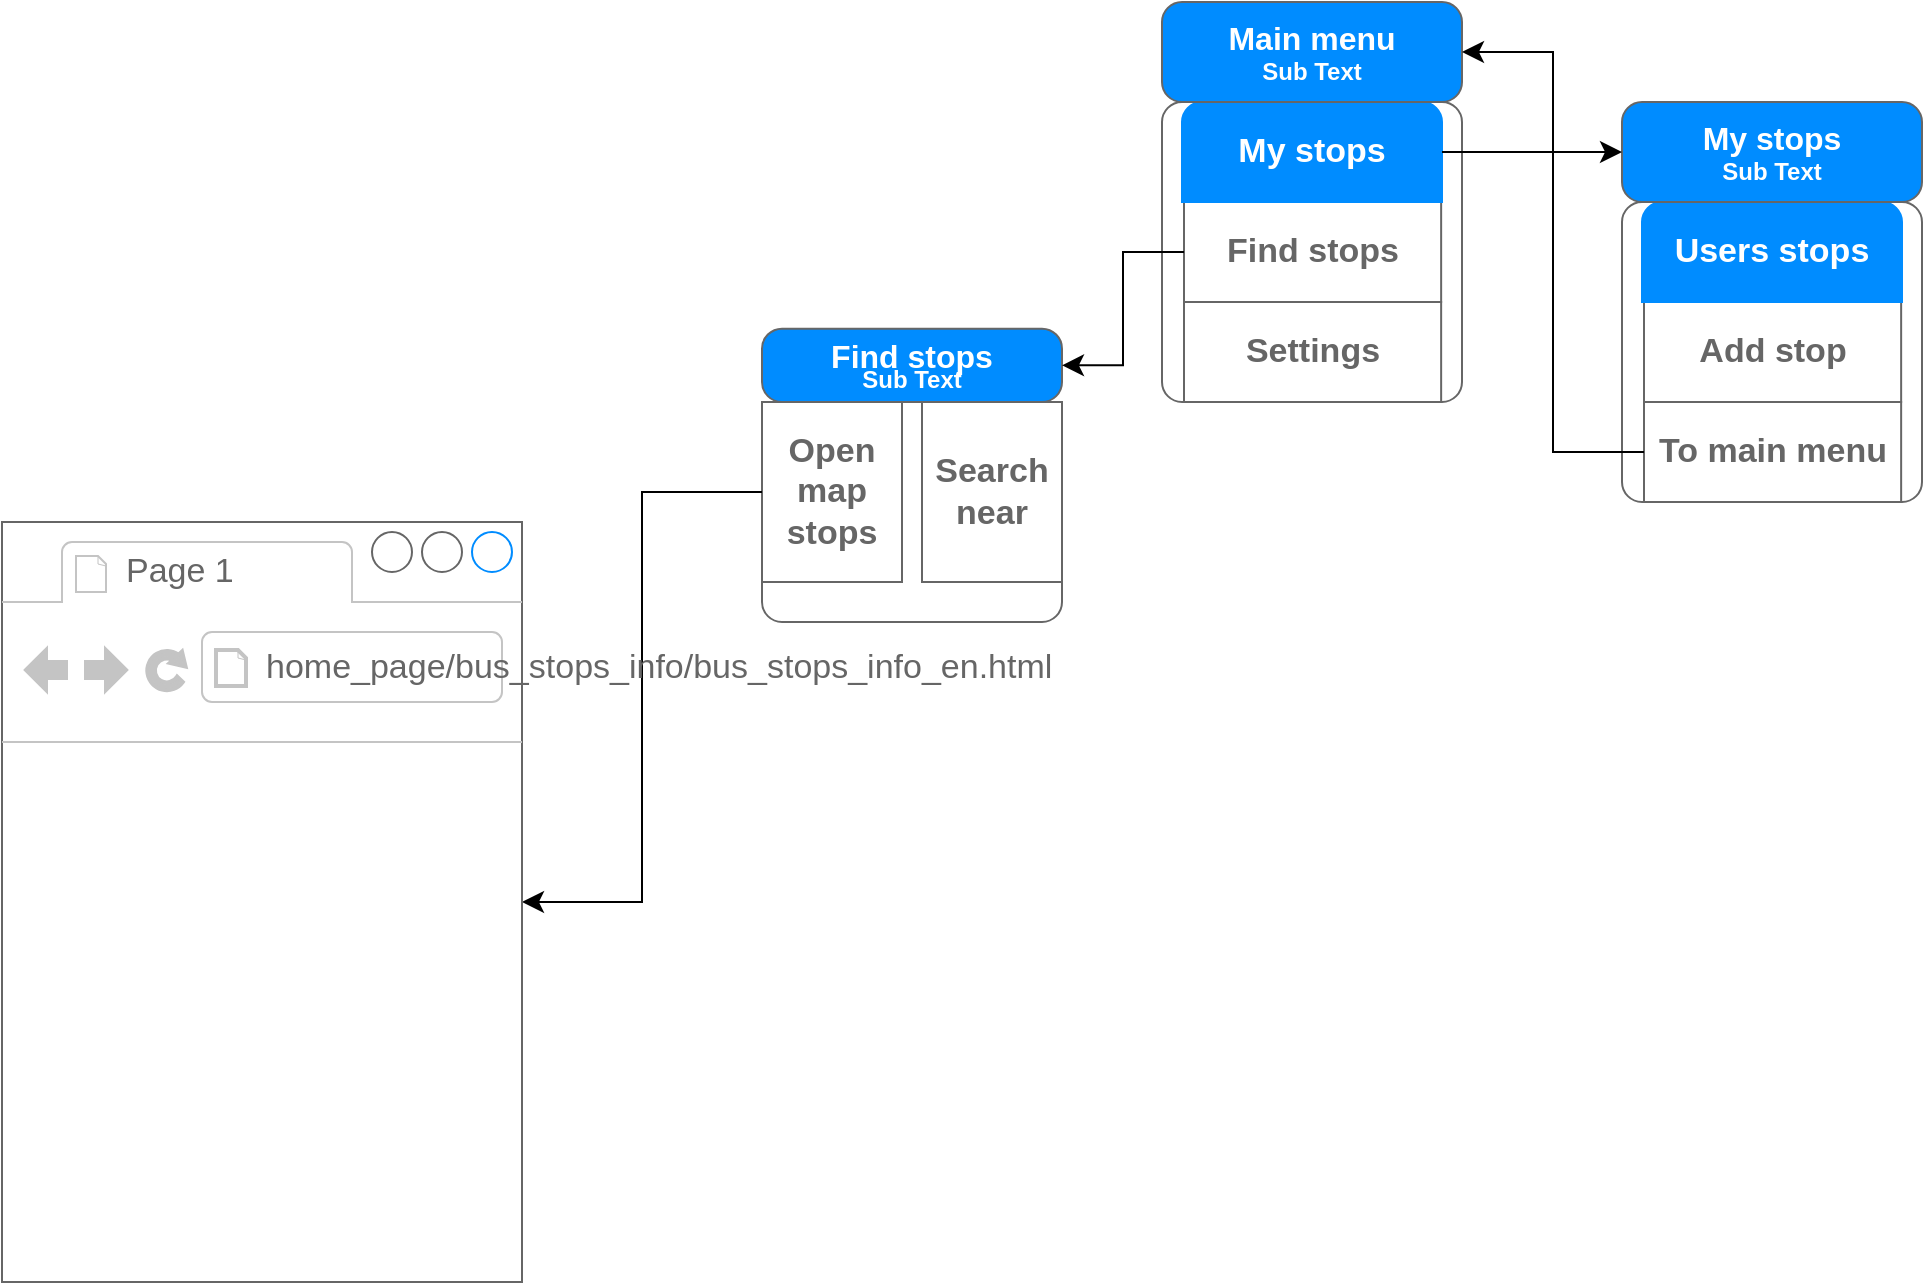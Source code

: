 <mxfile version="21.6.2" type="github" pages="2">
  <diagram id="R2lEEEUBdFMjLlhIrx00" name="Навигация бота">
    <mxGraphModel dx="2213" dy="924" grid="1" gridSize="10" guides="1" tooltips="1" connect="1" arrows="1" fold="1" page="1" pageScale="1" pageWidth="850" pageHeight="1100" math="0" shadow="0" extFonts="Permanent Marker^https://fonts.googleapis.com/css?family=Permanent+Marker">
      <root>
        <mxCell id="0" />
        <mxCell id="1" parent="0" />
        <mxCell id="2If4LVVL7XvgSvMpB3Qt-27" value="" style="strokeWidth=1;shadow=0;dashed=0;align=center;html=1;shape=mxgraph.mockup.rrect;rSize=10;strokeColor=#666666;" vertex="1" parent="1">
          <mxGeometry x="50" y="160" width="150" height="150" as="geometry" />
        </mxCell>
        <mxCell id="2If4LVVL7XvgSvMpB3Qt-28" value="Find stops" style="strokeColor=inherit;fillColor=inherit;gradientColor=inherit;strokeWidth=1;shadow=0;dashed=0;align=center;html=1;shape=mxgraph.mockup.rrect;rSize=0;fontSize=17;fontColor=#666666;fontStyle=1;resizeWidth=1;whiteSpace=wrap;" vertex="1" parent="2If4LVVL7XvgSvMpB3Qt-27">
          <mxGeometry width="128.571" height="50" relative="1" as="geometry">
            <mxPoint x="11" y="50" as="offset" />
          </mxGeometry>
        </mxCell>
        <mxCell id="2If4LVVL7XvgSvMpB3Qt-29" value="Settings" style="strokeColor=inherit;fillColor=inherit;gradientColor=inherit;strokeWidth=1;shadow=0;dashed=0;align=center;html=1;shape=mxgraph.mockup.rrect;rSize=0;fontSize=17;fontColor=#666666;fontStyle=1;resizeWidth=1;whiteSpace=wrap;" vertex="1" parent="2If4LVVL7XvgSvMpB3Qt-27">
          <mxGeometry width="128.571" height="50" relative="1" as="geometry">
            <mxPoint x="11" y="100" as="offset" />
          </mxGeometry>
        </mxCell>
        <mxCell id="2If4LVVL7XvgSvMpB3Qt-31" value="My stops" style="strokeWidth=1;shadow=0;dashed=0;align=center;html=1;shape=mxgraph.mockup.topButton;rSize=10;fontSize=17;fontColor=#ffffff;fontStyle=1;fillColor=#008cff;strokeColor=#008cff;resizeWidth=1;whiteSpace=wrap;" vertex="1" parent="2If4LVVL7XvgSvMpB3Qt-27">
          <mxGeometry width="130" height="50" relative="1" as="geometry">
            <mxPoint x="10" as="offset" />
          </mxGeometry>
        </mxCell>
        <mxCell id="2If4LVVL7XvgSvMpB3Qt-39" value="" style="strokeWidth=1;shadow=0;dashed=0;align=center;html=1;shape=mxgraph.mockup.buttons.multiButton;fillColor=#008cff;strokeColor=#666666;mainText=;subText=;" vertex="1" parent="2If4LVVL7XvgSvMpB3Qt-27">
          <mxGeometry y="-50" width="150" height="50" as="geometry" />
        </mxCell>
        <mxCell id="2If4LVVL7XvgSvMpB3Qt-40" value="Main menu" style="strokeWidth=1;shadow=0;dashed=0;align=center;html=1;shape=mxgraph.mockup.anchor;fontSize=16;fontColor=#ffffff;fontStyle=1;whiteSpace=wrap;" vertex="1" parent="2If4LVVL7XvgSvMpB3Qt-39">
          <mxGeometry y="8" width="150" height="20" as="geometry" />
        </mxCell>
        <mxCell id="2If4LVVL7XvgSvMpB3Qt-41" value="Sub Text" style="strokeWidth=1;shadow=0;dashed=0;align=center;html=1;shape=mxgraph.mockup.anchor;fontSize=12;fontColor=#ffffff;fontStyle=1;whiteSpace=wrap;" vertex="1" parent="2If4LVVL7XvgSvMpB3Qt-39">
          <mxGeometry y="30" width="150" height="10" as="geometry" />
        </mxCell>
        <mxCell id="2If4LVVL7XvgSvMpB3Qt-42" value="" style="strokeWidth=1;shadow=0;dashed=0;align=center;html=1;shape=mxgraph.mockup.rrect;rSize=10;strokeColor=#666666;" vertex="1" parent="1">
          <mxGeometry x="280" y="210" width="150" height="150" as="geometry" />
        </mxCell>
        <mxCell id="2If4LVVL7XvgSvMpB3Qt-43" value="Add stop" style="strokeColor=inherit;fillColor=inherit;gradientColor=inherit;strokeWidth=1;shadow=0;dashed=0;align=center;html=1;shape=mxgraph.mockup.rrect;rSize=0;fontSize=17;fontColor=#666666;fontStyle=1;resizeWidth=1;whiteSpace=wrap;" vertex="1" parent="2If4LVVL7XvgSvMpB3Qt-42">
          <mxGeometry width="128.571" height="50" relative="1" as="geometry">
            <mxPoint x="11" y="50" as="offset" />
          </mxGeometry>
        </mxCell>
        <mxCell id="2If4LVVL7XvgSvMpB3Qt-44" value="To main menu" style="strokeColor=inherit;fillColor=inherit;gradientColor=inherit;strokeWidth=1;shadow=0;dashed=0;align=center;html=1;shape=mxgraph.mockup.rrect;rSize=0;fontSize=17;fontColor=#666666;fontStyle=1;resizeWidth=1;whiteSpace=wrap;" vertex="1" parent="2If4LVVL7XvgSvMpB3Qt-42">
          <mxGeometry width="128.571" height="50" relative="1" as="geometry">
            <mxPoint x="11" y="100" as="offset" />
          </mxGeometry>
        </mxCell>
        <mxCell id="2If4LVVL7XvgSvMpB3Qt-45" value="Users stops" style="strokeWidth=1;shadow=0;dashed=0;align=center;html=1;shape=mxgraph.mockup.topButton;rSize=10;fontSize=17;fontColor=#ffffff;fontStyle=1;fillColor=#008cff;strokeColor=#008cff;resizeWidth=1;whiteSpace=wrap;" vertex="1" parent="2If4LVVL7XvgSvMpB3Qt-42">
          <mxGeometry width="130" height="50" relative="1" as="geometry">
            <mxPoint x="10" as="offset" />
          </mxGeometry>
        </mxCell>
        <mxCell id="2If4LVVL7XvgSvMpB3Qt-46" value="" style="strokeWidth=1;shadow=0;dashed=0;align=center;html=1;shape=mxgraph.mockup.buttons.multiButton;fillColor=#008cff;strokeColor=#666666;mainText=;subText=;" vertex="1" parent="2If4LVVL7XvgSvMpB3Qt-42">
          <mxGeometry y="-50" width="150" height="50" as="geometry" />
        </mxCell>
        <mxCell id="2If4LVVL7XvgSvMpB3Qt-47" value="My stops" style="strokeWidth=1;shadow=0;dashed=0;align=center;html=1;shape=mxgraph.mockup.anchor;fontSize=16;fontColor=#ffffff;fontStyle=1;whiteSpace=wrap;" vertex="1" parent="2If4LVVL7XvgSvMpB3Qt-46">
          <mxGeometry y="8" width="150" height="20" as="geometry" />
        </mxCell>
        <mxCell id="2If4LVVL7XvgSvMpB3Qt-48" value="Sub Text" style="strokeWidth=1;shadow=0;dashed=0;align=center;html=1;shape=mxgraph.mockup.anchor;fontSize=12;fontColor=#ffffff;fontStyle=1;whiteSpace=wrap;" vertex="1" parent="2If4LVVL7XvgSvMpB3Qt-46">
          <mxGeometry y="30" width="150" height="10" as="geometry" />
        </mxCell>
        <mxCell id="2If4LVVL7XvgSvMpB3Qt-49" value="" style="edgeStyle=elbowEdgeStyle;elbow=vertical;endArrow=classic;html=1;curved=0;rounded=0;endSize=8;startSize=8;" edge="1" parent="1" source="2If4LVVL7XvgSvMpB3Qt-31" target="2If4LVVL7XvgSvMpB3Qt-46">
          <mxGeometry width="50" height="50" relative="1" as="geometry">
            <mxPoint x="190" y="280" as="sourcePoint" />
            <mxPoint x="240" y="230" as="targetPoint" />
          </mxGeometry>
        </mxCell>
        <mxCell id="2If4LVVL7XvgSvMpB3Qt-52" value="" style="edgeStyle=elbowEdgeStyle;endArrow=classic;html=1;rounded=0;endSize=8;startSize=8;" edge="1" parent="1" source="2If4LVVL7XvgSvMpB3Qt-44" target="2If4LVVL7XvgSvMpB3Qt-39">
          <mxGeometry width="50" height="50" relative="1" as="geometry">
            <mxPoint x="305" y="410" as="sourcePoint" />
            <mxPoint x="140" y="40" as="targetPoint" />
          </mxGeometry>
        </mxCell>
        <mxCell id="2If4LVVL7XvgSvMpB3Qt-53" value="" style="strokeWidth=1;shadow=0;dashed=0;align=center;html=1;shape=mxgraph.mockup.rrect;rSize=10;strokeColor=#666666;" vertex="1" parent="1">
          <mxGeometry x="-150" y="310" width="150" height="110" as="geometry" />
        </mxCell>
        <mxCell id="2If4LVVL7XvgSvMpB3Qt-54" value="Search near" style="strokeColor=inherit;fillColor=inherit;gradientColor=inherit;strokeWidth=1;shadow=0;dashed=0;align=center;html=1;shape=mxgraph.mockup.rrect;rSize=0;fontSize=17;fontColor=#666666;fontStyle=1;resizeWidth=1;whiteSpace=wrap;" vertex="1" parent="2If4LVVL7XvgSvMpB3Qt-53">
          <mxGeometry width="70" height="90" relative="1" as="geometry">
            <mxPoint x="80" as="offset" />
          </mxGeometry>
        </mxCell>
        <mxCell id="2If4LVVL7XvgSvMpB3Qt-57" value="" style="strokeWidth=1;shadow=0;dashed=0;align=center;html=1;shape=mxgraph.mockup.buttons.multiButton;fillColor=#008cff;strokeColor=#666666;mainText=;subText=;" vertex="1" parent="2If4LVVL7XvgSvMpB3Qt-53">
          <mxGeometry y="-36.667" width="150" height="36.667" as="geometry" />
        </mxCell>
        <mxCell id="2If4LVVL7XvgSvMpB3Qt-58" value="Find stops" style="strokeWidth=1;shadow=0;dashed=0;align=center;html=1;shape=mxgraph.mockup.anchor;fontSize=16;fontColor=#ffffff;fontStyle=1;whiteSpace=wrap;" vertex="1" parent="2If4LVVL7XvgSvMpB3Qt-57">
          <mxGeometry y="5.867" width="150" height="14.667" as="geometry" />
        </mxCell>
        <mxCell id="2If4LVVL7XvgSvMpB3Qt-59" value="Sub Text" style="strokeWidth=1;shadow=0;dashed=0;align=center;html=1;shape=mxgraph.mockup.anchor;fontSize=12;fontColor=#ffffff;fontStyle=1;whiteSpace=wrap;" vertex="1" parent="2If4LVVL7XvgSvMpB3Qt-57">
          <mxGeometry y="22" width="150" height="7.333" as="geometry" />
        </mxCell>
        <mxCell id="2If4LVVL7XvgSvMpB3Qt-60" value="Open map stops" style="strokeColor=inherit;fillColor=inherit;gradientColor=inherit;strokeWidth=1;shadow=0;dashed=0;align=center;html=1;shape=mxgraph.mockup.rrect;rSize=0;fontSize=17;fontColor=#666666;fontStyle=1;resizeWidth=1;whiteSpace=wrap;" vertex="1" parent="2If4LVVL7XvgSvMpB3Qt-53">
          <mxGeometry width="70" height="90" relative="1" as="geometry">
            <mxPoint as="offset" />
          </mxGeometry>
        </mxCell>
        <mxCell id="2If4LVVL7XvgSvMpB3Qt-61" value="" style="edgeStyle=elbowEdgeStyle;endArrow=classic;html=1;rounded=0;endSize=8;startSize=8;" edge="1" parent="1" source="2If4LVVL7XvgSvMpB3Qt-28" target="2If4LVVL7XvgSvMpB3Qt-57">
          <mxGeometry width="50" height="50" relative="1" as="geometry">
            <mxPoint x="301" y="345" as="sourcePoint" />
            <mxPoint x="210" y="145" as="targetPoint" />
          </mxGeometry>
        </mxCell>
        <mxCell id="2If4LVVL7XvgSvMpB3Qt-65" value="" style="edgeStyle=elbowEdgeStyle;endArrow=classic;html=1;rounded=0;endSize=8;startSize=8;" edge="1" parent="1" source="2If4LVVL7XvgSvMpB3Qt-60" target="2If4LVVL7XvgSvMpB3Qt-66">
          <mxGeometry width="50" height="50" relative="1" as="geometry">
            <mxPoint x="71" y="245" as="sourcePoint" />
            <mxPoint x="-220" y="540" as="targetPoint" />
          </mxGeometry>
        </mxCell>
        <mxCell id="2If4LVVL7XvgSvMpB3Qt-66" value="" style="strokeWidth=1;shadow=0;dashed=0;align=center;html=1;shape=mxgraph.mockup.containers.browserWindow;rSize=0;strokeColor=#666666;strokeColor2=#008cff;strokeColor3=#c4c4c4;mainText=,;recursiveResize=0;" vertex="1" parent="1">
          <mxGeometry x="-530" y="370" width="260" height="380" as="geometry" />
        </mxCell>
        <mxCell id="2If4LVVL7XvgSvMpB3Qt-67" value="Page 1" style="strokeWidth=1;shadow=0;dashed=0;align=center;html=1;shape=mxgraph.mockup.containers.anchor;fontSize=17;fontColor=#666666;align=left;whiteSpace=wrap;" vertex="1" parent="2If4LVVL7XvgSvMpB3Qt-66">
          <mxGeometry x="60" y="12" width="110" height="26" as="geometry" />
        </mxCell>
        <mxCell id="2If4LVVL7XvgSvMpB3Qt-68" value="home_page/bus_stops_info/bus_stops_info_en.html" style="strokeWidth=1;shadow=0;dashed=0;align=center;html=1;shape=mxgraph.mockup.containers.anchor;rSize=0;fontSize=17;fontColor=#666666;align=left;" vertex="1" parent="2If4LVVL7XvgSvMpB3Qt-66">
          <mxGeometry x="130" y="60" width="250" height="26" as="geometry" />
        </mxCell>
      </root>
    </mxGraphModel>
  </diagram>
  <diagram id="OyBYX9urv4pvGDp1NUMF" name="Страница 2">
    <mxGraphModel dx="954" dy="647" grid="1" gridSize="10" guides="1" tooltips="1" connect="1" arrows="1" fold="1" page="1" pageScale="1" pageWidth="827" pageHeight="1169" math="0" shadow="0">
      <root>
        <mxCell id="0" />
        <mxCell id="1" parent="0" />
      </root>
    </mxGraphModel>
  </diagram>
</mxfile>
